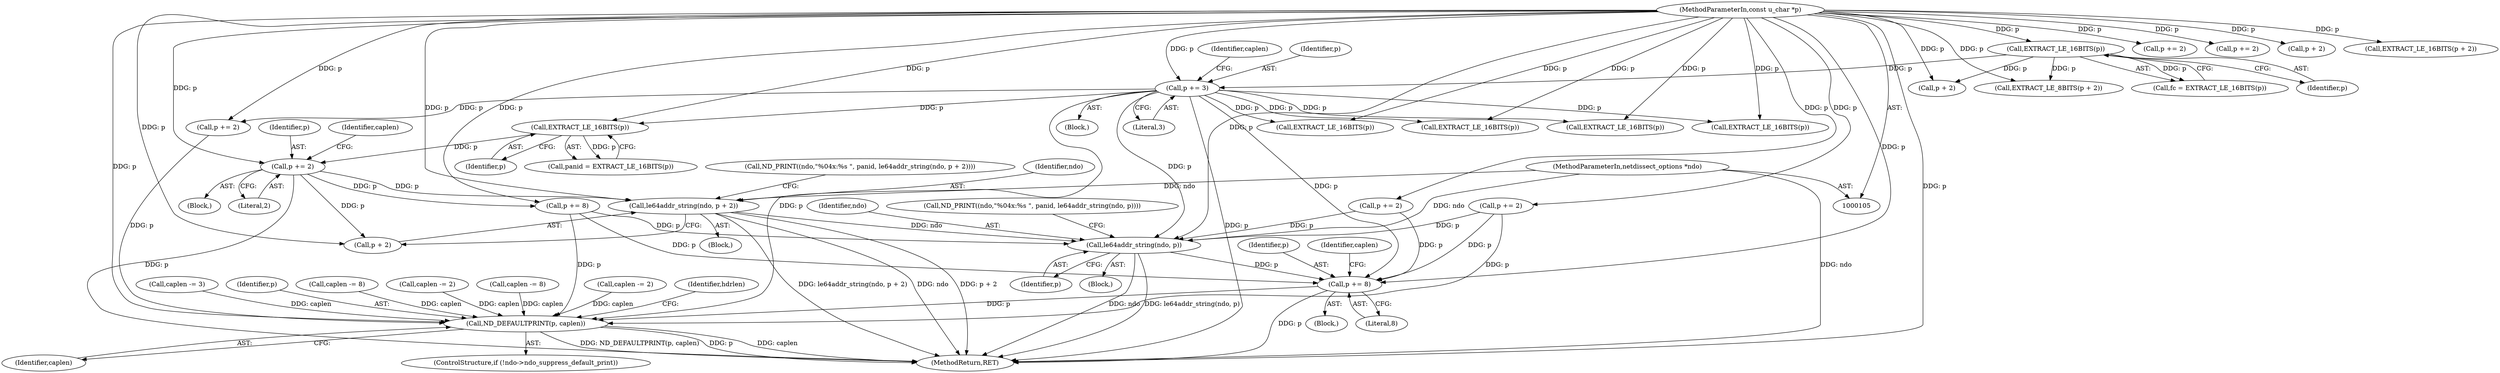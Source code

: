 digraph "1_tcpdump_a7e5f58f402e6919ec444a57946bade7dfd6b184@del" {
"1000316" [label="(Call,le64addr_string(ndo, p + 2))"];
"1000106" [label="(MethodParameterIn,netdissect_options *ndo)"];
"1000285" [label="(Call,p += 2)"];
"1000283" [label="(Call,EXTRACT_LE_16BITS(p))"];
"1000147" [label="(Call,p += 3)"];
"1000108" [label="(MethodParameterIn,const u_char *p)"];
"1000139" [label="(Call,EXTRACT_LE_16BITS(p))"];
"1000482" [label="(Call,le64addr_string(ndo, p))"];
"1000485" [label="(Call,p += 8)"];
"1000500" [label="(Call,ND_DEFAULTPRINT(p, caplen))"];
"1000486" [label="(Identifier,p)"];
"1000149" [label="(Literal,3)"];
"1000262" [label="(Call,caplen -= 2)"];
"1000259" [label="(Call,p += 2)"];
"1000109" [label="(Block,)"];
"1000417" [label="(Call,EXTRACT_LE_16BITS(p))"];
"1000449" [label="(Call,EXTRACT_LE_16BITS(p))"];
"1000321" [label="(Call,p += 8)"];
"1000504" [label="(Identifier,hdrlen)"];
"1000475" [label="(Call,ND_PRINT((ndo,\"%04x:%s \", panid, le64addr_string(ndo, p))))"];
"1000317" [label="(Identifier,ndo)"];
"1000419" [label="(Call,p += 2)"];
"1000502" [label="(Identifier,caplen)"];
"1000106" [label="(MethodParameterIn,netdissect_options *ndo)"];
"1000284" [label="(Identifier,p)"];
"1000283" [label="(Call,EXTRACT_LE_16BITS(p))"];
"1000480" [label="(Block,)"];
"1000150" [label="(Call,caplen -= 3)"];
"1000175" [label="(Block,)"];
"1000384" [label="(Call,EXTRACT_LE_16BITS(p))"];
"1000144" [label="(Call,p + 2)"];
"1000483" [label="(Identifier,ndo)"];
"1000495" [label="(ControlStructure,if (!ndo->ndo_suppress_default_print))"];
"1000487" [label="(Literal,8)"];
"1000140" [label="(Identifier,p)"];
"1000108" [label="(MethodParameterIn,const u_char *p)"];
"1000309" [label="(Call,ND_PRINT((ndo,\"%04x:%s \", panid, le64addr_string(ndo, p + 2))))"];
"1000147" [label="(Call,p += 3)"];
"1000151" [label="(Identifier,caplen)"];
"1000316" [label="(Call,le64addr_string(ndo, p + 2))"];
"1000137" [label="(Call,fc = EXTRACT_LE_16BITS(p))"];
"1000318" [label="(Call,p + 2)"];
"1000485" [label="(Call,p += 8)"];
"1000285" [label="(Call,p += 2)"];
"1000386" [label="(Call,p += 2)"];
"1000286" [label="(Identifier,p)"];
"1000314" [label="(Block,)"];
"1000224" [label="(Call,p += 2)"];
"1000501" [label="(Identifier,p)"];
"1000256" [label="(Call,p + 2)"];
"1000287" [label="(Literal,2)"];
"1000139" [label="(Call,EXTRACT_LE_16BITS(p))"];
"1000255" [label="(Call,EXTRACT_LE_16BITS(p + 2))"];
"1000148" [label="(Identifier,p)"];
"1000489" [label="(Identifier,caplen)"];
"1000342" [label="(Block,)"];
"1000222" [label="(Call,EXTRACT_LE_16BITS(p))"];
"1000324" [label="(Call,caplen -= 8)"];
"1000451" [label="(Call,p += 2)"];
"1000482" [label="(Call,le64addr_string(ndo, p))"];
"1000505" [label="(MethodReturn,RET)"];
"1000281" [label="(Call,panid = EXTRACT_LE_16BITS(p))"];
"1000484" [label="(Identifier,p)"];
"1000422" [label="(Call,caplen -= 2)"];
"1000143" [label="(Call,EXTRACT_LE_8BITS(p + 2))"];
"1000289" [label="(Identifier,caplen)"];
"1000488" [label="(Call,caplen -= 8)"];
"1000500" [label="(Call,ND_DEFAULTPRINT(p, caplen))"];
"1000316" -> "1000314"  [label="AST: "];
"1000316" -> "1000318"  [label="CFG: "];
"1000317" -> "1000316"  [label="AST: "];
"1000318" -> "1000316"  [label="AST: "];
"1000309" -> "1000316"  [label="CFG: "];
"1000316" -> "1000505"  [label="DDG: p + 2"];
"1000316" -> "1000505"  [label="DDG: le64addr_string(ndo, p + 2)"];
"1000316" -> "1000505"  [label="DDG: ndo"];
"1000106" -> "1000316"  [label="DDG: ndo"];
"1000285" -> "1000316"  [label="DDG: p"];
"1000108" -> "1000316"  [label="DDG: p"];
"1000316" -> "1000482"  [label="DDG: ndo"];
"1000106" -> "1000105"  [label="AST: "];
"1000106" -> "1000505"  [label="DDG: ndo"];
"1000106" -> "1000482"  [label="DDG: ndo"];
"1000285" -> "1000175"  [label="AST: "];
"1000285" -> "1000287"  [label="CFG: "];
"1000286" -> "1000285"  [label="AST: "];
"1000287" -> "1000285"  [label="AST: "];
"1000289" -> "1000285"  [label="CFG: "];
"1000285" -> "1000505"  [label="DDG: p"];
"1000283" -> "1000285"  [label="DDG: p"];
"1000108" -> "1000285"  [label="DDG: p"];
"1000285" -> "1000318"  [label="DDG: p"];
"1000285" -> "1000321"  [label="DDG: p"];
"1000283" -> "1000281"  [label="AST: "];
"1000283" -> "1000284"  [label="CFG: "];
"1000284" -> "1000283"  [label="AST: "];
"1000281" -> "1000283"  [label="CFG: "];
"1000283" -> "1000281"  [label="DDG: p"];
"1000147" -> "1000283"  [label="DDG: p"];
"1000108" -> "1000283"  [label="DDG: p"];
"1000147" -> "1000109"  [label="AST: "];
"1000147" -> "1000149"  [label="CFG: "];
"1000148" -> "1000147"  [label="AST: "];
"1000149" -> "1000147"  [label="AST: "];
"1000151" -> "1000147"  [label="CFG: "];
"1000147" -> "1000505"  [label="DDG: p"];
"1000108" -> "1000147"  [label="DDG: p"];
"1000139" -> "1000147"  [label="DDG: p"];
"1000147" -> "1000222"  [label="DDG: p"];
"1000147" -> "1000384"  [label="DDG: p"];
"1000147" -> "1000417"  [label="DDG: p"];
"1000147" -> "1000419"  [label="DDG: p"];
"1000147" -> "1000449"  [label="DDG: p"];
"1000147" -> "1000482"  [label="DDG: p"];
"1000147" -> "1000485"  [label="DDG: p"];
"1000147" -> "1000500"  [label="DDG: p"];
"1000108" -> "1000105"  [label="AST: "];
"1000108" -> "1000505"  [label="DDG: p"];
"1000108" -> "1000139"  [label="DDG: p"];
"1000108" -> "1000143"  [label="DDG: p"];
"1000108" -> "1000144"  [label="DDG: p"];
"1000108" -> "1000222"  [label="DDG: p"];
"1000108" -> "1000224"  [label="DDG: p"];
"1000108" -> "1000255"  [label="DDG: p"];
"1000108" -> "1000256"  [label="DDG: p"];
"1000108" -> "1000259"  [label="DDG: p"];
"1000108" -> "1000318"  [label="DDG: p"];
"1000108" -> "1000321"  [label="DDG: p"];
"1000108" -> "1000384"  [label="DDG: p"];
"1000108" -> "1000386"  [label="DDG: p"];
"1000108" -> "1000417"  [label="DDG: p"];
"1000108" -> "1000419"  [label="DDG: p"];
"1000108" -> "1000449"  [label="DDG: p"];
"1000108" -> "1000451"  [label="DDG: p"];
"1000108" -> "1000482"  [label="DDG: p"];
"1000108" -> "1000485"  [label="DDG: p"];
"1000108" -> "1000500"  [label="DDG: p"];
"1000139" -> "1000137"  [label="AST: "];
"1000139" -> "1000140"  [label="CFG: "];
"1000140" -> "1000139"  [label="AST: "];
"1000137" -> "1000139"  [label="CFG: "];
"1000139" -> "1000137"  [label="DDG: p"];
"1000139" -> "1000143"  [label="DDG: p"];
"1000139" -> "1000144"  [label="DDG: p"];
"1000482" -> "1000480"  [label="AST: "];
"1000482" -> "1000484"  [label="CFG: "];
"1000483" -> "1000482"  [label="AST: "];
"1000484" -> "1000482"  [label="AST: "];
"1000475" -> "1000482"  [label="CFG: "];
"1000482" -> "1000505"  [label="DDG: ndo"];
"1000482" -> "1000505"  [label="DDG: le64addr_string(ndo, p)"];
"1000259" -> "1000482"  [label="DDG: p"];
"1000451" -> "1000482"  [label="DDG: p"];
"1000321" -> "1000482"  [label="DDG: p"];
"1000482" -> "1000485"  [label="DDG: p"];
"1000485" -> "1000342"  [label="AST: "];
"1000485" -> "1000487"  [label="CFG: "];
"1000486" -> "1000485"  [label="AST: "];
"1000487" -> "1000485"  [label="AST: "];
"1000489" -> "1000485"  [label="CFG: "];
"1000485" -> "1000505"  [label="DDG: p"];
"1000259" -> "1000485"  [label="DDG: p"];
"1000451" -> "1000485"  [label="DDG: p"];
"1000321" -> "1000485"  [label="DDG: p"];
"1000485" -> "1000500"  [label="DDG: p"];
"1000500" -> "1000495"  [label="AST: "];
"1000500" -> "1000502"  [label="CFG: "];
"1000501" -> "1000500"  [label="AST: "];
"1000502" -> "1000500"  [label="AST: "];
"1000504" -> "1000500"  [label="CFG: "];
"1000500" -> "1000505"  [label="DDG: caplen"];
"1000500" -> "1000505"  [label="DDG: ND_DEFAULTPRINT(p, caplen)"];
"1000500" -> "1000505"  [label="DDG: p"];
"1000419" -> "1000500"  [label="DDG: p"];
"1000321" -> "1000500"  [label="DDG: p"];
"1000259" -> "1000500"  [label="DDG: p"];
"1000422" -> "1000500"  [label="DDG: caplen"];
"1000262" -> "1000500"  [label="DDG: caplen"];
"1000324" -> "1000500"  [label="DDG: caplen"];
"1000488" -> "1000500"  [label="DDG: caplen"];
"1000150" -> "1000500"  [label="DDG: caplen"];
}
